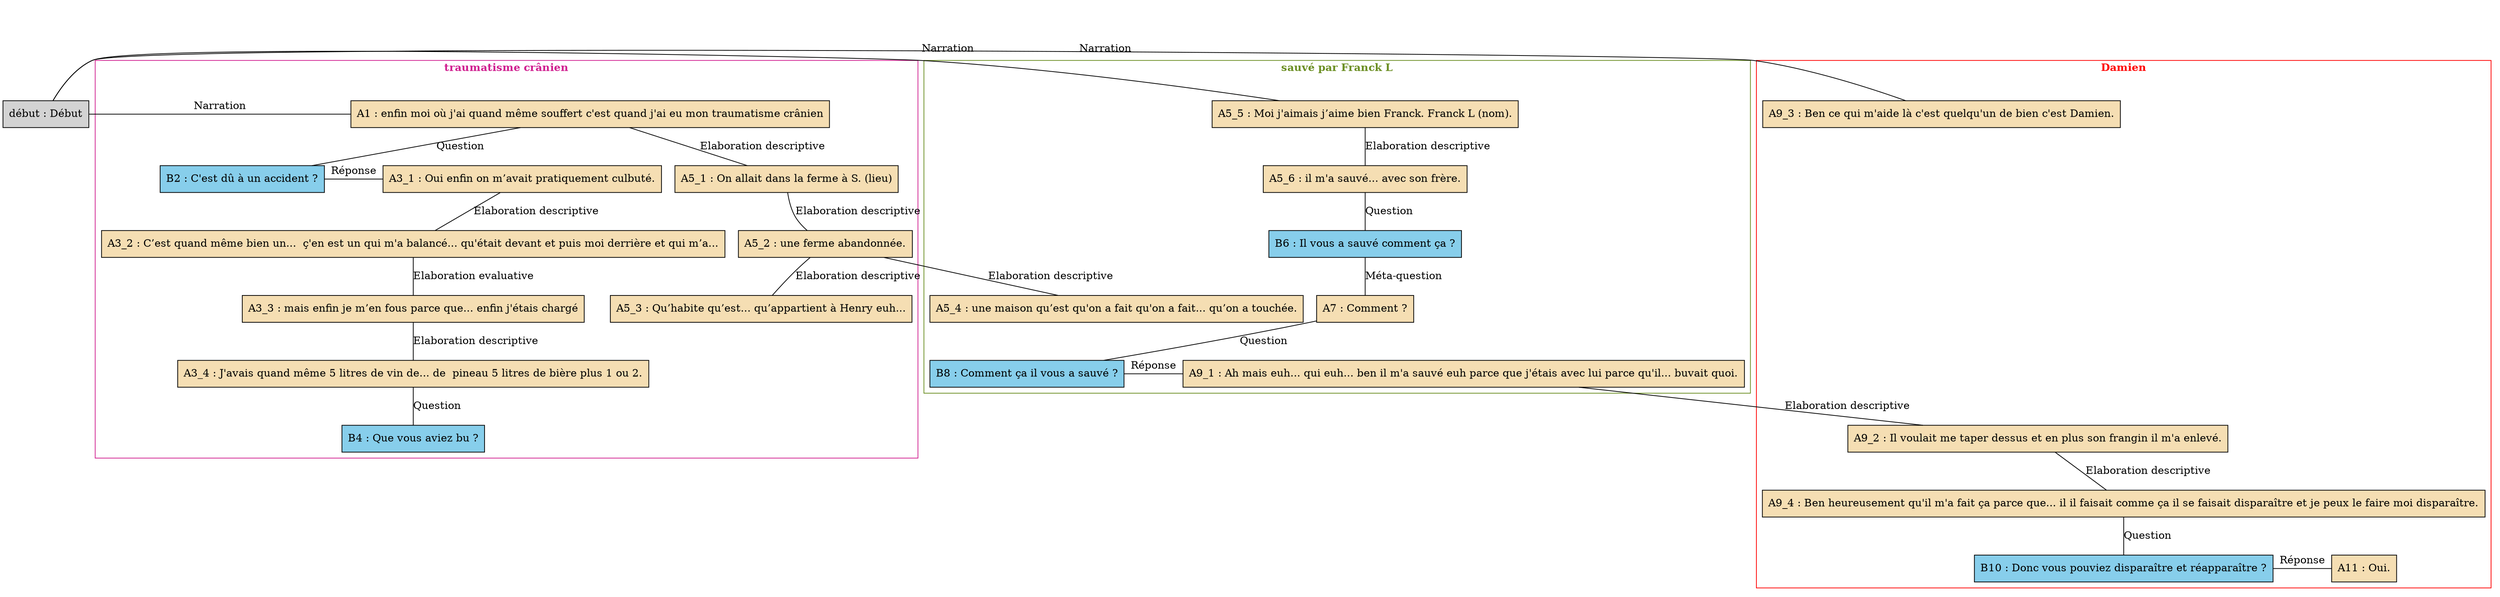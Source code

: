 digraph "Sauveur_-_E10" {
	node [shape=box style=filled]
	newrank=true
	zero [style=invis]
	"début" [label="début : Début"]
	A1 [label="A1 : enfin moi où j'ai quand même souffert c'est quand j'ai eu mon traumatisme crânien" fillcolor=wheat]
	B2 [label="B2 : C'est dû à un accident ?" fillcolor=skyblue]
	A3_1 [label="A3_1 : Oui enfin on m’avait pratiquement culbuté." fillcolor=wheat]
	A3_2 [label="A3_2 : C’est quand même bien un...  ç'en est un qui m'a balancé... qu'était devant et puis moi derrière et qui m’a..." fillcolor=wheat]
	A3_3 [label="A3_3 : mais enfin je m’en fous parce que... enfin j'étais chargé" fillcolor=wheat]
	A3_4 [label="A3_4 : J'avais quand même 5 litres de vin de... de  pineau 5 litres de bière plus 1 ou 2." fillcolor=wheat]
	B4 [label="B4 : Que vous aviez bu ?" fillcolor=skyblue]
	A5_1 [label="A5_1 : On allait dans la ferme à S. (lieu)" fillcolor=wheat]
	A5_2 [label="A5_2 : une ferme abandonnée." fillcolor=wheat]
	A5_3 [label="A5_3 : Qu’habite qu’est... qu’appartient à Henry euh..." fillcolor=wheat]
	A5_4 [label="A5_4 : une maison qu’est qu'on a fait qu'on a fait... qu’on a touchée." fillcolor=wheat]
	A5_5 [label="A5_5 : Moi j'aimais j’aime bien Franck. Franck L (nom)." fillcolor=wheat]
	A5_6 [label="A5_6 : il m'a sauvé... avec son frère." fillcolor=wheat]
	B6 [label="B6 : Il vous a sauvé comment ça ?" fillcolor=skyblue]
	A7 [label="A7 : Comment ?" fillcolor=wheat]
	B8 [label="B8 : Comment ça il vous a sauvé ?" fillcolor=skyblue]
	A9_1 [label="A9_1 : Ah mais euh... qui euh... ben il m'a sauvé euh parce que j'étais avec lui parce qu'il... buvait quoi." fillcolor=wheat]
	A9_2 [label="A9_2 : Il voulait me taper dessus et en plus son frangin il m'a enlevé." fillcolor=wheat]
	A9_3 [label="A9_3 : Ben ce qui m'aide là c'est quelqu'un de bien c'est Damien." fillcolor=wheat]
	A9_4 [label="A9_4 : Ben heureusement qu'il m'a fait ça parce que... il il faisait comme ça il se faisait disparaître et je peux le faire moi disparaître." fillcolor=wheat]
	B10 [label="B10 : Donc vous pouviez disparaître et réapparaître ?" fillcolor=skyblue]
	A11 [label="A11 : Oui." fillcolor=wheat]
	zero -> "début" [label="" style=invis]
	zero -> A1 [style=invis weight=1]
	"début" -> A1 [label=Narration constraint=false dir=none]
	A1 -> B2 [label=Question dir=none weight=2]
	A1 -> A3_1 [style=invis weight=1]
	B2 -> A3_1 [label="Réponse" constraint=false dir=none]
	A3_1 -> A3_2 [label="Elaboration descriptive" dir=none weight=2]
	A3_2 -> A3_3 [label="Elaboration evaluative" dir=none weight=2]
	A3_3 -> A3_4 [label="Elaboration descriptive" dir=none weight=2]
	A3_4 -> B4 [label=Question dir=none weight=2]
	A1 -> A5_1 [label="Elaboration descriptive" dir=none weight=2]
	A5_1 -> A5_2 [label="Elaboration descriptive" dir=none weight=2]
	A5_2 -> A5_3 [label="Elaboration descriptive" dir=none weight=2]
	A5_2 -> A5_4 [label="Elaboration descriptive" dir=none weight=2]
	zero -> A5_5 [style=invis weight=1]
	"début" -> A5_5 [label=Narration constraint=false dir=none]
	A5_5 -> A5_6 [label="Elaboration descriptive" dir=none weight=2]
	A5_6 -> B6 [label=Question dir=none weight=2]
	B6 -> A7 [label="Méta-question" dir=none weight=2]
	A7 -> B8 [label=Question dir=none weight=2]
	A7 -> A9_1 [style=invis weight=1]
	B8 -> A9_1 [label="Réponse" constraint=false dir=none]
	A9_1 -> A9_2 [label="Elaboration descriptive" dir=none weight=2]
	zero -> A9_3 [style=invis weight=1]
	"début" -> A9_3 [label=Narration constraint=false dir=none]
	A9_2 -> A9_4 [label="Elaboration descriptive" dir=none weight=2]
	A9_4 -> B10 [label=Question dir=none weight=2]
	A9_4 -> A11 [style=invis weight=1]
	B10 -> A11 [label="Réponse" constraint=false dir=none]
	subgraph cluster_0 {
		label=<<B>traumatisme crânien</B>>
		color=violetred
		fontcolor=violetred
		A1
		B2
		A3_1
		A3_2
		A3_3
		A3_4
		B4
		A5_1
		A5_2
		A5_3
	}
	subgraph cluster_1 {
		label=<<B>sauvé par Franck L</B>>
		color=olivedrab
		fontcolor=olivedrab
		A5_4
		A5_5
		A5_6
		B6
		A7
		B8
		A9_1
	}
	subgraph cluster_2 {
		label=<<B>Damien</B>>
		color=red
		fontcolor=red
		A9_2
		A9_3
		A9_4
		B10
		A11
	}
}
